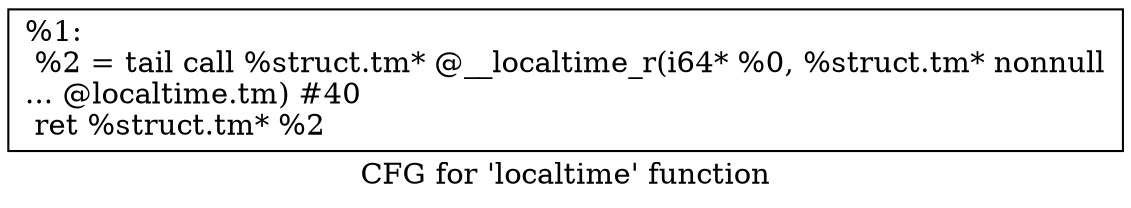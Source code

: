 digraph "CFG for 'localtime' function" {
	label="CFG for 'localtime' function";

	Node0x19e3d50 [shape=record,label="{%1:\l  %2 = tail call %struct.tm* @__localtime_r(i64* %0, %struct.tm* nonnull\l... @localtime.tm) #40\l  ret %struct.tm* %2\l}"];
}
